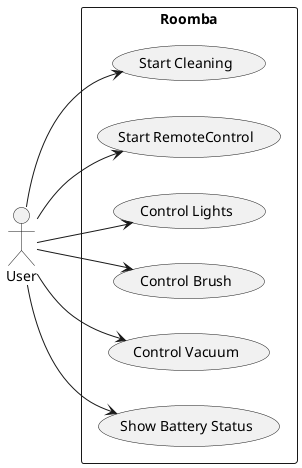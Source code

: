 @startuml

left to right direction

actor User

rectangle Roomba {
  User --> (Start Cleaning)
  User --> (Start RemoteControl)
  User --> (Control Lights)
  User --> (Control Brush)
  User --> (Control Vacuum)
  User --> (Show Battery Status) 
}

@enduml
